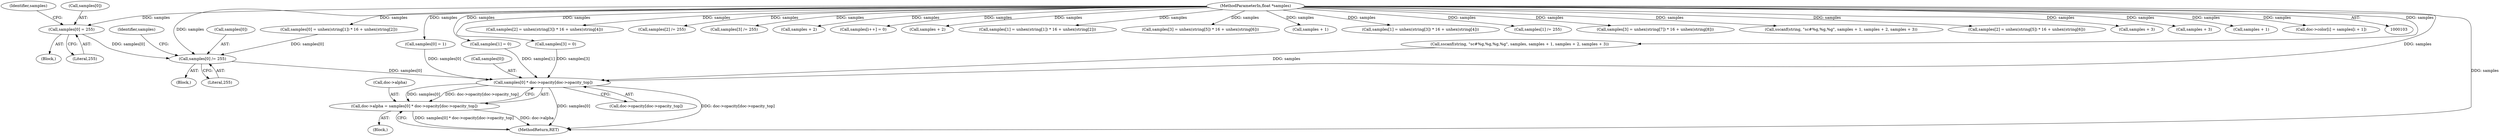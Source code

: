 digraph "0_ghostscript_60dabde18d7fe12b19da8b509bdfee9cc886aafc_0@array" {
"1000216" [label="(Call,samples[0] = 255)"];
"1000108" [label="(MethodParameterIn,float *samples)"];
"1000266" [label="(Call,samples[0] /= 255)"];
"1000526" [label="(Call,samples[0] * doc->opacity[doc->opacity_top])"];
"1000522" [label="(Call,doc->alpha = samples[0] * doc->opacity[doc->opacity_top])"];
"1000223" [label="(Identifier,samples)"];
"1000126" [label="(Call,samples[0] = 1)"];
"1000236" [label="(Call,samples[2] = unhex(string[3]) * 16 + unhex(string[4]))"];
"1000216" [label="(Call,samples[0] = 255)"];
"1000276" [label="(Call,samples[2] /= 255)"];
"1000527" [label="(Call,samples[0])"];
"1000147" [label="(Block,)"];
"1000281" [label="(Call,samples[3] /= 255)"];
"1000522" [label="(Call,doc->alpha = samples[0] * doc->opacity[doc->opacity_top])"];
"1000317" [label="(Call,samples + 2)"];
"1000433" [label="(Call,samples[i++] = 0)"];
"1000335" [label="(Call,samples + 2)"];
"1000270" [label="(Literal,255)"];
"1000221" [label="(Call,samples[1] = unhex(string[1]) * 16 + unhex(string[2]))"];
"1000251" [label="(Call,samples[3] = unhex(string[5]) * 16 + unhex(string[6]))"];
"1000266" [label="(Call,samples[0] /= 255)"];
"1000314" [label="(Call,samples + 1)"];
"1000169" [label="(Call,samples[1] = unhex(string[3]) * 16 + unhex(string[4]))"];
"1000271" [label="(Call,samples[1] /= 255)"];
"1000220" [label="(Literal,255)"];
"1000131" [label="(Call,samples[1] = 0)"];
"1000215" [label="(Block,)"];
"1000199" [label="(Call,samples[3] = unhex(string[7]) * 16 + unhex(string[8]))"];
"1000136" [label="(Call,samples[3] = 0)"];
"1000273" [label="(Identifier,samples)"];
"1000526" [label="(Call,samples[0] * doc->opacity[doc->opacity_top])"];
"1000311" [label="(Call,sscanf(string, \"sc#%g,%g,%g\", samples + 1, samples + 2, samples + 3))"];
"1000184" [label="(Call,samples[2] = unhex(string[5]) * 16 + unhex(string[6]))"];
"1000537" [label="(MethodReturn,RET)"];
"1000267" [label="(Call,samples[0])"];
"1000338" [label="(Call,samples + 3)"];
"1000217" [label="(Call,samples[0])"];
"1000109" [label="(Block,)"];
"1000154" [label="(Call,samples[0] = unhex(string[1]) * 16 + unhex(string[2]))"];
"1000108" [label="(MethodParameterIn,float *samples)"];
"1000320" [label="(Call,samples + 3)"];
"1000530" [label="(Call,doc->opacity[doc->opacity_top])"];
"1000328" [label="(Call,sscanf(string, \"sc#%g,%g,%g,%g\", samples, samples + 1, samples + 2, samples + 3))"];
"1000523" [label="(Call,doc->alpha)"];
"1000332" [label="(Call,samples + 1)"];
"1000511" [label="(Call,doc->color[i] = samples[i + 1])"];
"1000216" -> "1000215"  [label="AST: "];
"1000216" -> "1000220"  [label="CFG: "];
"1000217" -> "1000216"  [label="AST: "];
"1000220" -> "1000216"  [label="AST: "];
"1000223" -> "1000216"  [label="CFG: "];
"1000108" -> "1000216"  [label="DDG: samples"];
"1000216" -> "1000266"  [label="DDG: samples[0]"];
"1000108" -> "1000103"  [label="AST: "];
"1000108" -> "1000537"  [label="DDG: samples"];
"1000108" -> "1000126"  [label="DDG: samples"];
"1000108" -> "1000131"  [label="DDG: samples"];
"1000108" -> "1000136"  [label="DDG: samples"];
"1000108" -> "1000154"  [label="DDG: samples"];
"1000108" -> "1000169"  [label="DDG: samples"];
"1000108" -> "1000184"  [label="DDG: samples"];
"1000108" -> "1000199"  [label="DDG: samples"];
"1000108" -> "1000221"  [label="DDG: samples"];
"1000108" -> "1000236"  [label="DDG: samples"];
"1000108" -> "1000251"  [label="DDG: samples"];
"1000108" -> "1000266"  [label="DDG: samples"];
"1000108" -> "1000271"  [label="DDG: samples"];
"1000108" -> "1000276"  [label="DDG: samples"];
"1000108" -> "1000281"  [label="DDG: samples"];
"1000108" -> "1000311"  [label="DDG: samples"];
"1000108" -> "1000314"  [label="DDG: samples"];
"1000108" -> "1000317"  [label="DDG: samples"];
"1000108" -> "1000320"  [label="DDG: samples"];
"1000108" -> "1000328"  [label="DDG: samples"];
"1000108" -> "1000332"  [label="DDG: samples"];
"1000108" -> "1000335"  [label="DDG: samples"];
"1000108" -> "1000338"  [label="DDG: samples"];
"1000108" -> "1000433"  [label="DDG: samples"];
"1000108" -> "1000511"  [label="DDG: samples"];
"1000108" -> "1000526"  [label="DDG: samples"];
"1000266" -> "1000147"  [label="AST: "];
"1000266" -> "1000270"  [label="CFG: "];
"1000267" -> "1000266"  [label="AST: "];
"1000270" -> "1000266"  [label="AST: "];
"1000273" -> "1000266"  [label="CFG: "];
"1000154" -> "1000266"  [label="DDG: samples[0]"];
"1000266" -> "1000526"  [label="DDG: samples[0]"];
"1000526" -> "1000522"  [label="AST: "];
"1000526" -> "1000530"  [label="CFG: "];
"1000527" -> "1000526"  [label="AST: "];
"1000530" -> "1000526"  [label="AST: "];
"1000522" -> "1000526"  [label="CFG: "];
"1000526" -> "1000537"  [label="DDG: doc->opacity[doc->opacity_top]"];
"1000526" -> "1000537"  [label="DDG: samples[0]"];
"1000526" -> "1000522"  [label="DDG: samples[0]"];
"1000526" -> "1000522"  [label="DDG: doc->opacity[doc->opacity_top]"];
"1000328" -> "1000526"  [label="DDG: samples"];
"1000126" -> "1000526"  [label="DDG: samples[0]"];
"1000131" -> "1000526"  [label="DDG: samples[1]"];
"1000136" -> "1000526"  [label="DDG: samples[3]"];
"1000522" -> "1000109"  [label="AST: "];
"1000523" -> "1000522"  [label="AST: "];
"1000537" -> "1000522"  [label="CFG: "];
"1000522" -> "1000537"  [label="DDG: samples[0] * doc->opacity[doc->opacity_top]"];
"1000522" -> "1000537"  [label="DDG: doc->alpha"];
}
